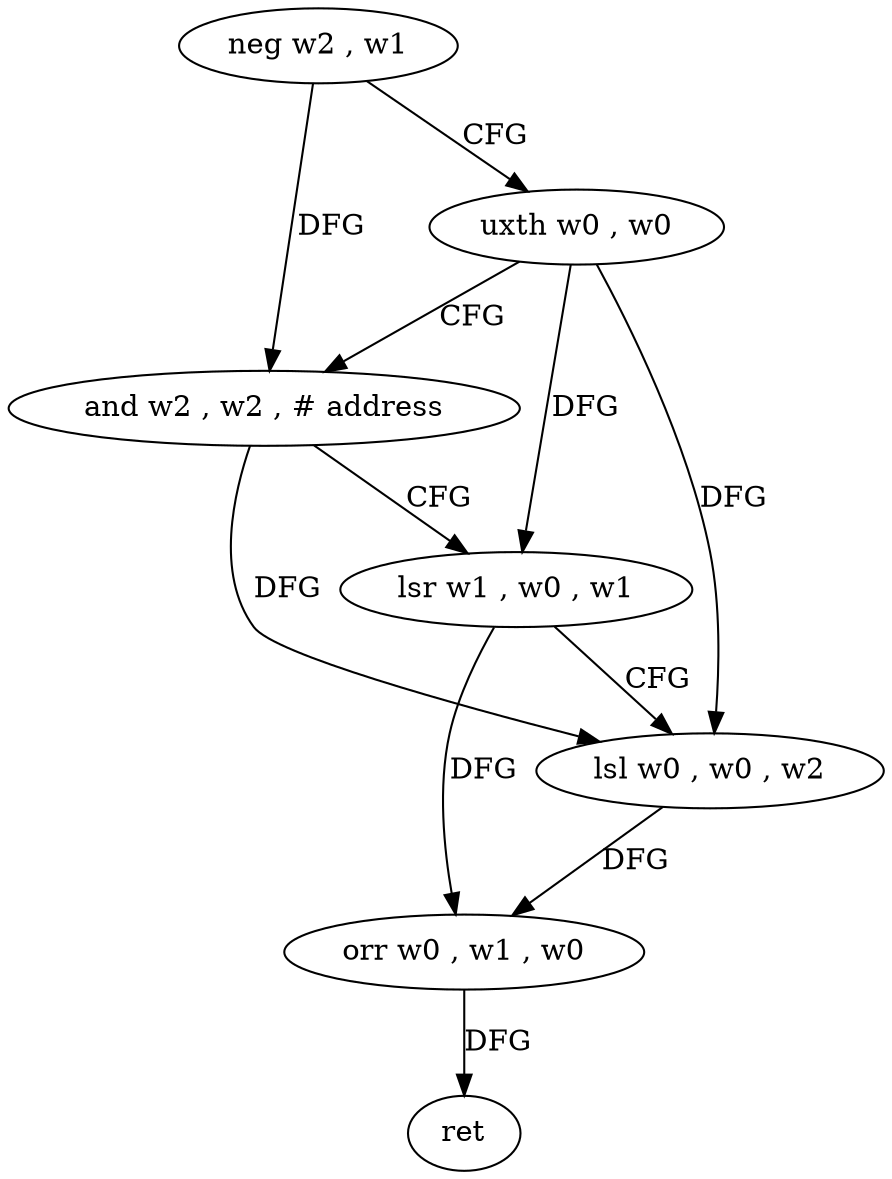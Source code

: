 digraph "func" {
"155368" [label = "neg w2 , w1" ]
"155372" [label = "uxth w0 , w0" ]
"155376" [label = "and w2 , w2 , # address" ]
"155380" [label = "lsr w1 , w0 , w1" ]
"155384" [label = "lsl w0 , w0 , w2" ]
"155388" [label = "orr w0 , w1 , w0" ]
"155392" [label = "ret" ]
"155368" -> "155372" [ label = "CFG" ]
"155368" -> "155376" [ label = "DFG" ]
"155372" -> "155376" [ label = "CFG" ]
"155372" -> "155380" [ label = "DFG" ]
"155372" -> "155384" [ label = "DFG" ]
"155376" -> "155380" [ label = "CFG" ]
"155376" -> "155384" [ label = "DFG" ]
"155380" -> "155384" [ label = "CFG" ]
"155380" -> "155388" [ label = "DFG" ]
"155384" -> "155388" [ label = "DFG" ]
"155388" -> "155392" [ label = "DFG" ]
}
